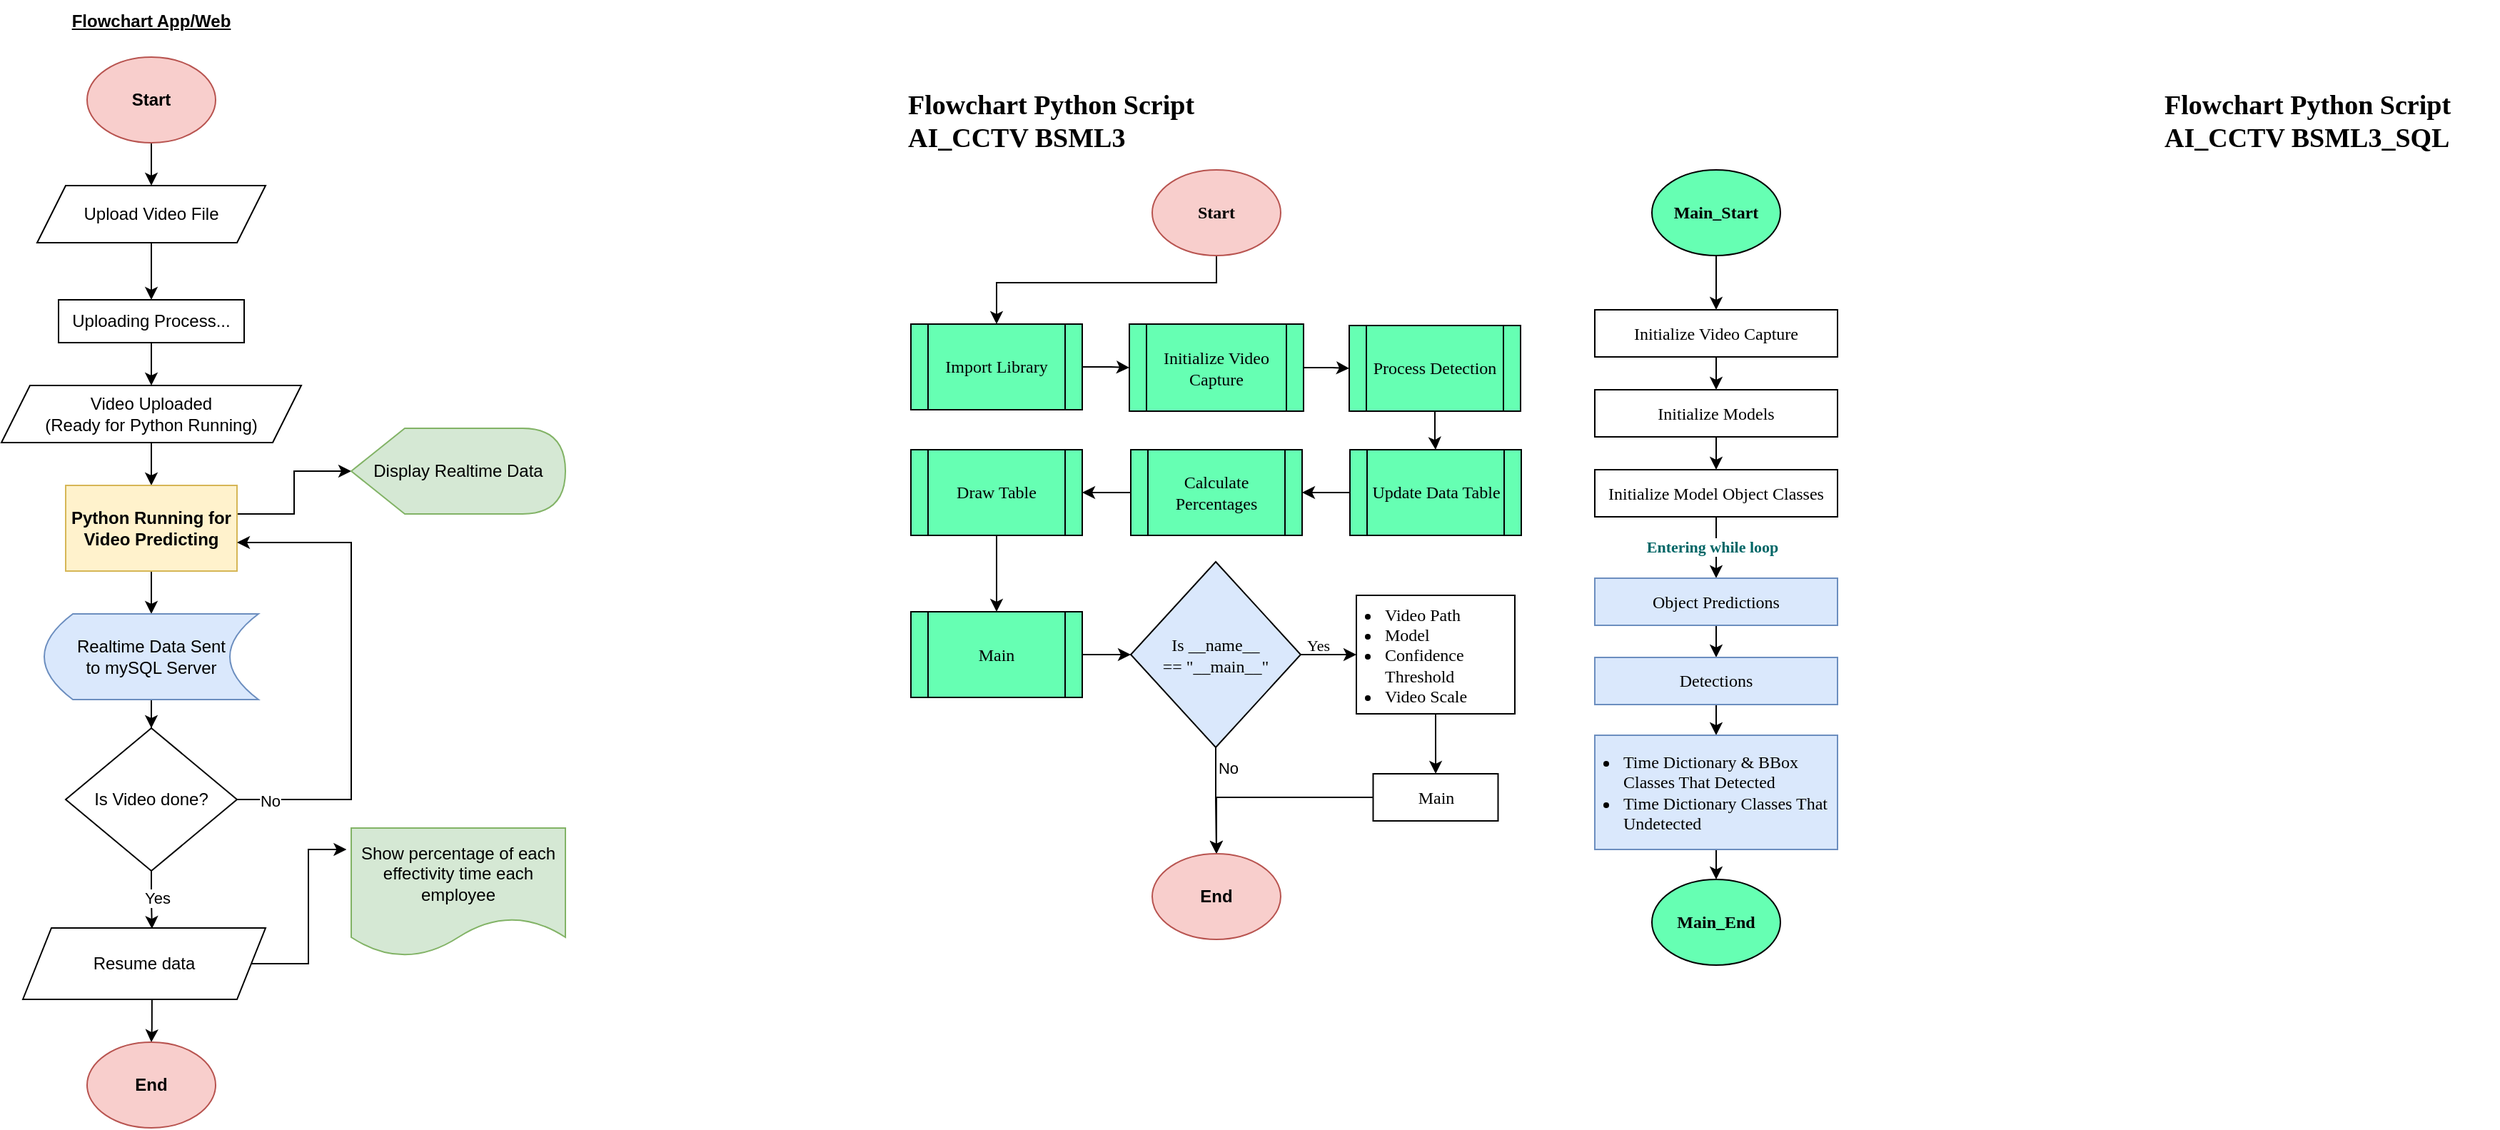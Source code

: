 <mxfile version="24.4.14" type="device">
  <diagram name="Page-1" id="1uPHbWjP7XGhoeDmrcKO">
    <mxGraphModel dx="2353" dy="1297" grid="0" gridSize="10" guides="1" tooltips="1" connect="1" arrows="1" fold="1" page="0" pageScale="1" pageWidth="850" pageHeight="1100" background="#ffffff" math="0" shadow="0">
      <root>
        <mxCell id="0" />
        <mxCell id="1" parent="0" />
        <mxCell id="lziRZW3VLnHY5NK0qnCb-4" value="" style="edgeStyle=orthogonalEdgeStyle;rounded=0;orthogonalLoop=1;jettySize=auto;html=1;labelBorderColor=none;fontColor=default;" parent="1" source="lziRZW3VLnHY5NK0qnCb-1" target="lziRZW3VLnHY5NK0qnCb-3" edge="1">
          <mxGeometry relative="1" as="geometry" />
        </mxCell>
        <mxCell id="lziRZW3VLnHY5NK0qnCb-1" value="Start" style="ellipse;whiteSpace=wrap;html=1;fontStyle=1;labelBorderColor=none;fillColor=#f8cecc;strokeColor=#b85450;" parent="1" vertex="1">
          <mxGeometry x="145" y="170" width="90" height="60" as="geometry" />
        </mxCell>
        <mxCell id="lziRZW3VLnHY5NK0qnCb-6" value="" style="edgeStyle=orthogonalEdgeStyle;rounded=0;orthogonalLoop=1;jettySize=auto;html=1;labelBorderColor=none;fontColor=default;" parent="1" source="lziRZW3VLnHY5NK0qnCb-3" target="lziRZW3VLnHY5NK0qnCb-5" edge="1">
          <mxGeometry relative="1" as="geometry" />
        </mxCell>
        <mxCell id="lziRZW3VLnHY5NK0qnCb-3" value="Upload Video File" style="shape=parallelogram;perimeter=parallelogramPerimeter;whiteSpace=wrap;html=1;fixedSize=1;labelBorderColor=none;fontColor=default;" parent="1" vertex="1">
          <mxGeometry x="110" y="260" width="160" height="40" as="geometry" />
        </mxCell>
        <mxCell id="lziRZW3VLnHY5NK0qnCb-8" value="" style="edgeStyle=orthogonalEdgeStyle;rounded=0;orthogonalLoop=1;jettySize=auto;html=1;labelBorderColor=none;fontColor=default;" parent="1" source="lziRZW3VLnHY5NK0qnCb-5" target="lziRZW3VLnHY5NK0qnCb-7" edge="1">
          <mxGeometry relative="1" as="geometry" />
        </mxCell>
        <mxCell id="lziRZW3VLnHY5NK0qnCb-5" value="Uploading Process..." style="rounded=0;whiteSpace=wrap;html=1;labelBorderColor=none;fontColor=default;" parent="1" vertex="1">
          <mxGeometry x="125" y="340" width="130" height="30" as="geometry" />
        </mxCell>
        <mxCell id="lziRZW3VLnHY5NK0qnCb-10" value="" style="edgeStyle=orthogonalEdgeStyle;rounded=0;orthogonalLoop=1;jettySize=auto;html=1;labelBorderColor=none;fontColor=default;" parent="1" source="lziRZW3VLnHY5NK0qnCb-7" target="lziRZW3VLnHY5NK0qnCb-9" edge="1">
          <mxGeometry relative="1" as="geometry" />
        </mxCell>
        <mxCell id="lziRZW3VLnHY5NK0qnCb-7" value="Video Uploaded&lt;br&gt;(Ready for Python Running)" style="shape=parallelogram;perimeter=parallelogramPerimeter;whiteSpace=wrap;html=1;fixedSize=1;labelBorderColor=none;fontColor=default;" parent="1" vertex="1">
          <mxGeometry x="85" y="400" width="210" height="40" as="geometry" />
        </mxCell>
        <mxCell id="lziRZW3VLnHY5NK0qnCb-28" value="" style="edgeStyle=orthogonalEdgeStyle;rounded=0;orthogonalLoop=1;jettySize=auto;html=1;" parent="1" source="lziRZW3VLnHY5NK0qnCb-9" target="lziRZW3VLnHY5NK0qnCb-26" edge="1">
          <mxGeometry relative="1" as="geometry" />
        </mxCell>
        <mxCell id="lziRZW3VLnHY5NK0qnCb-31" style="edgeStyle=orthogonalEdgeStyle;rounded=0;orthogonalLoop=1;jettySize=auto;html=1;" parent="1" source="lziRZW3VLnHY5NK0qnCb-9" target="lziRZW3VLnHY5NK0qnCb-30" edge="1">
          <mxGeometry relative="1" as="geometry">
            <Array as="points">
              <mxPoint x="290" y="490" />
              <mxPoint x="290" y="460" />
            </Array>
          </mxGeometry>
        </mxCell>
        <mxCell id="lziRZW3VLnHY5NK0qnCb-9" value="&lt;b&gt;Python Running for Video Predicting&lt;/b&gt;" style="rounded=0;whiteSpace=wrap;html=1;fillColor=#fff2cc;strokeColor=#d6b656;labelBorderColor=none;fontColor=default;" parent="1" vertex="1">
          <mxGeometry x="130" y="470" width="120" height="60" as="geometry" />
        </mxCell>
        <mxCell id="lziRZW3VLnHY5NK0qnCb-18" value="" style="edgeStyle=orthogonalEdgeStyle;rounded=0;orthogonalLoop=1;jettySize=auto;html=1;exitX=0.532;exitY=0.976;exitDx=0;exitDy=0;exitPerimeter=0;labelBorderColor=none;fontColor=default;" parent="1" source="lziRZW3VLnHY5NK0qnCb-13" target="lziRZW3VLnHY5NK0qnCb-17" edge="1">
          <mxGeometry relative="1" as="geometry" />
        </mxCell>
        <mxCell id="lziRZW3VLnHY5NK0qnCb-13" value="Resume data" style="shape=parallelogram;perimeter=parallelogramPerimeter;whiteSpace=wrap;html=1;fixedSize=1;labelBorderColor=none;fontColor=default;" parent="1" vertex="1">
          <mxGeometry x="100" y="780" width="170" height="50" as="geometry" />
        </mxCell>
        <mxCell id="lziRZW3VLnHY5NK0qnCb-14" value="Show percentage of each effectivity time each employee" style="shape=document;whiteSpace=wrap;html=1;boundedLbl=1;fillColor=#d5e8d4;strokeColor=#82b366;labelBorderColor=none;fontColor=default;" parent="1" vertex="1">
          <mxGeometry x="330" y="710" width="150" height="90" as="geometry" />
        </mxCell>
        <mxCell id="lziRZW3VLnHY5NK0qnCb-16" style="edgeStyle=orthogonalEdgeStyle;rounded=0;orthogonalLoop=1;jettySize=auto;html=1;entryX=-0.022;entryY=0.167;entryDx=0;entryDy=0;entryPerimeter=0;labelBorderColor=none;fontColor=default;" parent="1" source="lziRZW3VLnHY5NK0qnCb-13" target="lziRZW3VLnHY5NK0qnCb-14" edge="1">
          <mxGeometry relative="1" as="geometry" />
        </mxCell>
        <mxCell id="lziRZW3VLnHY5NK0qnCb-17" value="&lt;b&gt;End&lt;/b&gt;" style="ellipse;whiteSpace=wrap;html=1;labelBorderColor=none;fillColor=#f8cecc;strokeColor=#b85450;" parent="1" vertex="1">
          <mxGeometry x="145" y="860" width="90" height="60" as="geometry" />
        </mxCell>
        <mxCell id="lziRZW3VLnHY5NK0qnCb-23" style="edgeStyle=orthogonalEdgeStyle;rounded=0;orthogonalLoop=1;jettySize=auto;html=1;labelBorderColor=none;fontColor=default;" parent="1" source="lziRZW3VLnHY5NK0qnCb-19" edge="1">
          <mxGeometry relative="1" as="geometry">
            <mxPoint x="250" y="510" as="targetPoint" />
            <Array as="points">
              <mxPoint x="330" y="690" />
              <mxPoint x="330" y="510" />
              <mxPoint x="250" y="510" />
            </Array>
          </mxGeometry>
        </mxCell>
        <mxCell id="lziRZW3VLnHY5NK0qnCb-24" value="No" style="edgeLabel;html=1;align=center;verticalAlign=middle;resizable=0;points=[];labelBorderColor=none;fontColor=default;" parent="lziRZW3VLnHY5NK0qnCb-23" vertex="1" connectable="0">
          <mxGeometry x="-0.865" y="-1" relative="1" as="geometry">
            <mxPoint as="offset" />
          </mxGeometry>
        </mxCell>
        <mxCell id="lziRZW3VLnHY5NK0qnCb-19" value="Is Video done?" style="rhombus;whiteSpace=wrap;html=1;labelBorderColor=none;fontColor=default;" parent="1" vertex="1">
          <mxGeometry x="130" y="640" width="120" height="100" as="geometry" />
        </mxCell>
        <mxCell id="lziRZW3VLnHY5NK0qnCb-22" style="edgeStyle=orthogonalEdgeStyle;rounded=0;orthogonalLoop=1;jettySize=auto;html=1;entryX=0.532;entryY=0.012;entryDx=0;entryDy=0;entryPerimeter=0;labelBorderColor=none;fontColor=default;" parent="1" source="lziRZW3VLnHY5NK0qnCb-19" target="lziRZW3VLnHY5NK0qnCb-13" edge="1">
          <mxGeometry relative="1" as="geometry" />
        </mxCell>
        <mxCell id="lziRZW3VLnHY5NK0qnCb-25" value="Yes" style="edgeLabel;html=1;align=center;verticalAlign=middle;resizable=0;points=[];labelBorderColor=none;fontColor=default;" parent="lziRZW3VLnHY5NK0qnCb-22" vertex="1" connectable="0">
          <mxGeometry x="0.005" y="3" relative="1" as="geometry">
            <mxPoint y="-1" as="offset" />
          </mxGeometry>
        </mxCell>
        <mxCell id="lziRZW3VLnHY5NK0qnCb-29" value="" style="edgeStyle=orthogonalEdgeStyle;rounded=0;orthogonalLoop=1;jettySize=auto;html=1;" parent="1" source="lziRZW3VLnHY5NK0qnCb-26" target="lziRZW3VLnHY5NK0qnCb-19" edge="1">
          <mxGeometry relative="1" as="geometry" />
        </mxCell>
        <mxCell id="lziRZW3VLnHY5NK0qnCb-26" value="Realtime Data Sent&lt;div&gt;to mySQL Server&lt;/div&gt;" style="shape=dataStorage;whiteSpace=wrap;html=1;fixedSize=1;fillColor=#dae8fc;strokeColor=#6c8ebf;" parent="1" vertex="1">
          <mxGeometry x="115" y="560" width="150" height="60" as="geometry" />
        </mxCell>
        <mxCell id="lziRZW3VLnHY5NK0qnCb-30" value="Display Realtime Data" style="shape=display;whiteSpace=wrap;html=1;fillColor=#d5e8d4;strokeColor=#82b366;" parent="1" vertex="1">
          <mxGeometry x="330" y="430" width="150" height="60" as="geometry" />
        </mxCell>
        <mxCell id="4fWtG6Pbsw6B5I0u_5ej-32" style="edgeStyle=orthogonalEdgeStyle;rounded=0;orthogonalLoop=1;jettySize=auto;html=1;entryX=0.5;entryY=0;entryDx=0;entryDy=0;fontColor=default;labelBackgroundColor=none;" parent="1" source="4fWtG6Pbsw6B5I0u_5ej-1" target="4fWtG6Pbsw6B5I0u_5ej-9" edge="1">
          <mxGeometry relative="1" as="geometry">
            <Array as="points">
              <mxPoint x="936.5" y="328" />
              <mxPoint x="782.5" y="328" />
            </Array>
          </mxGeometry>
        </mxCell>
        <mxCell id="4fWtG6Pbsw6B5I0u_5ej-1" value="Start" style="ellipse;whiteSpace=wrap;html=1;fontStyle=1;labelBorderColor=none;fillColor=#f8cecc;strokeColor=#b85450;fontFamily=Dank Mono;fontColor=default;labelBackgroundColor=none;" parent="1" vertex="1">
          <mxGeometry x="891" y="249" width="90" height="60" as="geometry" />
        </mxCell>
        <mxCell id="4fWtG6Pbsw6B5I0u_5ej-2" value="&lt;b&gt;&lt;u&gt;Flowchart App/Web&lt;/u&gt;&lt;/b&gt;" style="text;html=1;align=center;verticalAlign=middle;whiteSpace=wrap;rounded=0;" parent="1" vertex="1">
          <mxGeometry x="115" y="130" width="150" height="30" as="geometry" />
        </mxCell>
        <mxCell id="4fWtG6Pbsw6B5I0u_5ej-3" value="&lt;b&gt;&lt;font face=&quot;Inconsolata&quot; style=&quot;font-size: 19px;&quot;&gt;Flowchart Python Script AI_CCTV BSML3&lt;/font&gt;&lt;/b&gt;" style="text;html=1;align=left;verticalAlign=middle;whiteSpace=wrap;rounded=0;fontColor=default;labelBackgroundColor=none;" parent="1" vertex="1">
          <mxGeometry x="718" y="200" width="236" height="30" as="geometry" />
        </mxCell>
        <mxCell id="4fWtG6Pbsw6B5I0u_5ej-33" value="" style="edgeStyle=orthogonalEdgeStyle;rounded=0;orthogonalLoop=1;jettySize=auto;html=1;fontColor=default;labelBackgroundColor=none;" parent="1" source="4fWtG6Pbsw6B5I0u_5ej-9" target="4fWtG6Pbsw6B5I0u_5ej-10" edge="1">
          <mxGeometry relative="1" as="geometry" />
        </mxCell>
        <mxCell id="4fWtG6Pbsw6B5I0u_5ej-9" value="Import Library" style="shape=process;whiteSpace=wrap;html=1;backgroundOutline=1;fontFamily=Dank Mono;fillColor=#66FFB3;strokeColor=#000000;fontColor=default;labelBackgroundColor=none;" parent="1" vertex="1">
          <mxGeometry x="722" y="357" width="120" height="60" as="geometry" />
        </mxCell>
        <mxCell id="4fWtG6Pbsw6B5I0u_5ej-36" style="edgeStyle=orthogonalEdgeStyle;rounded=0;orthogonalLoop=1;jettySize=auto;html=1;entryX=0;entryY=0.5;entryDx=0;entryDy=0;fontColor=default;labelBackgroundColor=none;" parent="1" source="4fWtG6Pbsw6B5I0u_5ej-10" target="4fWtG6Pbsw6B5I0u_5ej-11" edge="1">
          <mxGeometry relative="1" as="geometry" />
        </mxCell>
        <mxCell id="4fWtG6Pbsw6B5I0u_5ej-10" value="Initialize Video Capture" style="shape=process;whiteSpace=wrap;html=1;backgroundOutline=1;fontFamily=Dank Mono;fillColor=#66FFB3;strokeColor=#000000;fontColor=default;labelBackgroundColor=none;" parent="1" vertex="1">
          <mxGeometry x="875" y="357" width="122" height="61" as="geometry" />
        </mxCell>
        <mxCell id="4fWtG6Pbsw6B5I0u_5ej-37" value="" style="edgeStyle=orthogonalEdgeStyle;rounded=0;orthogonalLoop=1;jettySize=auto;html=1;fontColor=default;labelBackgroundColor=none;" parent="1" source="4fWtG6Pbsw6B5I0u_5ej-11" target="4fWtG6Pbsw6B5I0u_5ej-12" edge="1">
          <mxGeometry relative="1" as="geometry" />
        </mxCell>
        <mxCell id="4fWtG6Pbsw6B5I0u_5ej-11" value="Process Detection" style="shape=process;whiteSpace=wrap;html=1;backgroundOutline=1;fontFamily=Dank Mono;fillColor=#66FFB3;strokeColor=#000000;fontColor=default;labelBackgroundColor=none;" parent="1" vertex="1">
          <mxGeometry x="1029" y="358" width="120" height="60" as="geometry" />
        </mxCell>
        <mxCell id="4fWtG6Pbsw6B5I0u_5ej-39" value="" style="edgeStyle=orthogonalEdgeStyle;rounded=0;orthogonalLoop=1;jettySize=auto;html=1;fontColor=default;labelBackgroundColor=none;" parent="1" source="4fWtG6Pbsw6B5I0u_5ej-12" target="4fWtG6Pbsw6B5I0u_5ej-13" edge="1">
          <mxGeometry relative="1" as="geometry" />
        </mxCell>
        <mxCell id="4fWtG6Pbsw6B5I0u_5ej-12" value="Update Data Table" style="shape=process;whiteSpace=wrap;html=1;backgroundOutline=1;fontFamily=Dank Mono;fillColor=#66FFB3;strokeColor=#000000;fontColor=default;labelBackgroundColor=none;" parent="1" vertex="1">
          <mxGeometry x="1029.5" y="445" width="120" height="60" as="geometry" />
        </mxCell>
        <mxCell id="4fWtG6Pbsw6B5I0u_5ej-40" value="" style="edgeStyle=orthogonalEdgeStyle;rounded=0;orthogonalLoop=1;jettySize=auto;html=1;fontColor=default;labelBackgroundColor=none;" parent="1" source="4fWtG6Pbsw6B5I0u_5ej-13" target="4fWtG6Pbsw6B5I0u_5ej-14" edge="1">
          <mxGeometry relative="1" as="geometry" />
        </mxCell>
        <mxCell id="4fWtG6Pbsw6B5I0u_5ej-13" value="Calculate Percentages" style="shape=process;whiteSpace=wrap;html=1;backgroundOutline=1;fontFamily=Dank Mono;fillColor=#66FFB3;strokeColor=#000000;fontColor=default;labelBackgroundColor=none;" parent="1" vertex="1">
          <mxGeometry x="876" y="445" width="120" height="60" as="geometry" />
        </mxCell>
        <mxCell id="4fWtG6Pbsw6B5I0u_5ej-43" value="" style="edgeStyle=orthogonalEdgeStyle;rounded=0;orthogonalLoop=1;jettySize=auto;html=1;fontColor=default;labelBackgroundColor=none;" parent="1" source="4fWtG6Pbsw6B5I0u_5ej-14" target="4fWtG6Pbsw6B5I0u_5ej-15" edge="1">
          <mxGeometry relative="1" as="geometry" />
        </mxCell>
        <mxCell id="4fWtG6Pbsw6B5I0u_5ej-14" value="Draw Table" style="shape=process;whiteSpace=wrap;html=1;backgroundOutline=1;fontFamily=Dank Mono;fillColor=#66FFB3;strokeColor=#000000;fontColor=default;labelBackgroundColor=none;" parent="1" vertex="1">
          <mxGeometry x="722" y="445" width="120" height="60" as="geometry" />
        </mxCell>
        <mxCell id="4fWtG6Pbsw6B5I0u_5ej-44" style="edgeStyle=orthogonalEdgeStyle;rounded=0;orthogonalLoop=1;jettySize=auto;html=1;entryX=0;entryY=0.5;entryDx=0;entryDy=0;fontColor=default;labelBackgroundColor=none;" parent="1" source="4fWtG6Pbsw6B5I0u_5ej-15" target="4fWtG6Pbsw6B5I0u_5ej-16" edge="1">
          <mxGeometry relative="1" as="geometry" />
        </mxCell>
        <mxCell id="4fWtG6Pbsw6B5I0u_5ej-15" value="Main" style="shape=process;whiteSpace=wrap;html=1;backgroundOutline=1;fontFamily=Dank Mono;fillColor=#66FFB3;strokeColor=#000000;fontColor=default;labelBackgroundColor=none;" parent="1" vertex="1">
          <mxGeometry x="722" y="558.5" width="120" height="60" as="geometry" />
        </mxCell>
        <mxCell id="4fWtG6Pbsw6B5I0u_5ej-23" value="" style="edgeStyle=orthogonalEdgeStyle;rounded=0;orthogonalLoop=1;jettySize=auto;html=1;fontColor=default;labelBackgroundColor=none;" parent="1" source="4fWtG6Pbsw6B5I0u_5ej-16" target="4fWtG6Pbsw6B5I0u_5ej-22" edge="1">
          <mxGeometry relative="1" as="geometry" />
        </mxCell>
        <mxCell id="4fWtG6Pbsw6B5I0u_5ej-24" value="Yes" style="edgeLabel;html=1;align=center;verticalAlign=middle;resizable=0;points=[];fontFamily=Dank Mono;fontColor=default;labelBackgroundColor=none;" parent="4fWtG6Pbsw6B5I0u_5ej-23" vertex="1" connectable="0">
          <mxGeometry x="-0.3" y="3" relative="1" as="geometry">
            <mxPoint x="-3" y="-4" as="offset" />
          </mxGeometry>
        </mxCell>
        <mxCell id="4fWtG6Pbsw6B5I0u_5ej-47" value="" style="edgeStyle=orthogonalEdgeStyle;rounded=0;orthogonalLoop=1;jettySize=auto;html=1;fontColor=default;labelBackgroundColor=none;" parent="1" source="4fWtG6Pbsw6B5I0u_5ej-16" target="4fWtG6Pbsw6B5I0u_5ej-27" edge="1">
          <mxGeometry relative="1" as="geometry" />
        </mxCell>
        <mxCell id="4fWtG6Pbsw6B5I0u_5ej-49" value="No" style="edgeLabel;html=1;align=center;verticalAlign=middle;resizable=0;points=[];fontColor=default;labelBackgroundColor=none;" parent="4fWtG6Pbsw6B5I0u_5ej-47" vertex="1" connectable="0">
          <mxGeometry x="-0.607" y="-2" relative="1" as="geometry">
            <mxPoint x="10" as="offset" />
          </mxGeometry>
        </mxCell>
        <mxCell id="4fWtG6Pbsw6B5I0u_5ej-16" value="Is __name__&lt;div&gt;== &quot;__main__&quot;&lt;/div&gt;" style="rhombus;whiteSpace=wrap;html=1;fontFamily=Dank Mono;fillColor=#dae8fc;strokeColor=#000000;fontColor=default;labelBackgroundColor=none;" parent="1" vertex="1">
          <mxGeometry x="876" y="523.5" width="119" height="130" as="geometry" />
        </mxCell>
        <mxCell id="4fWtG6Pbsw6B5I0u_5ej-46" value="" style="edgeStyle=orthogonalEdgeStyle;rounded=0;orthogonalLoop=1;jettySize=auto;html=1;fontColor=default;labelBackgroundColor=none;" parent="1" source="4fWtG6Pbsw6B5I0u_5ej-22" target="4fWtG6Pbsw6B5I0u_5ej-25" edge="1">
          <mxGeometry relative="1" as="geometry" />
        </mxCell>
        <mxCell id="4fWtG6Pbsw6B5I0u_5ej-22" value="&lt;ul style=&quot;padding-left: 18px; margin-right: 2px; margin-top: 12px; font-size: 12px;&quot;&gt;&lt;li style=&quot;font-size: 12px;&quot;&gt;Video Path&lt;/li&gt;&lt;li style=&quot;font-size: 12px;&quot;&gt;Model&lt;/li&gt;&lt;li style=&quot;font-size: 12px;&quot;&gt;Confidence Threshold&lt;/li&gt;&lt;li style=&quot;font-size: 12px;&quot;&gt;Video Scale&lt;/li&gt;&lt;/ul&gt;" style="shape=rectangle;whiteSpace=wrap;html=1;backgroundOutline=1;align=left;spacing=2;fontFamily=Dank Mono;fontSize=12;fontColor=default;labelBackgroundColor=none;" parent="1" vertex="1">
          <mxGeometry x="1034" y="547" width="111" height="83" as="geometry" />
        </mxCell>
        <mxCell id="4fWtG6Pbsw6B5I0u_5ej-48" style="edgeStyle=orthogonalEdgeStyle;rounded=0;orthogonalLoop=1;jettySize=auto;html=1;entryX=0.5;entryY=0;entryDx=0;entryDy=0;fontColor=default;labelBackgroundColor=none;" parent="1" source="4fWtG6Pbsw6B5I0u_5ej-25" target="4fWtG6Pbsw6B5I0u_5ej-27" edge="1">
          <mxGeometry relative="1" as="geometry" />
        </mxCell>
        <mxCell id="4fWtG6Pbsw6B5I0u_5ej-25" value="Main" style="shape=rectangle;whiteSpace=wrap;html=1;backgroundOutline=1;fontFamily=Dank Mono;fontColor=default;labelBackgroundColor=none;" parent="1" vertex="1">
          <mxGeometry x="1045.75" y="672" width="87.5" height="33" as="geometry" />
        </mxCell>
        <mxCell id="4fWtG6Pbsw6B5I0u_5ej-27" value="&lt;b&gt;End&lt;/b&gt;" style="ellipse;whiteSpace=wrap;html=1;labelBorderColor=none;fillColor=#f8cecc;strokeColor=#b85450;fontColor=default;labelBackgroundColor=none;" parent="1" vertex="1">
          <mxGeometry x="891" y="728" width="90" height="60" as="geometry" />
        </mxCell>
        <mxCell id="4fWtG6Pbsw6B5I0u_5ej-55" value="" style="edgeStyle=orthogonalEdgeStyle;rounded=0;orthogonalLoop=1;jettySize=auto;html=1;" parent="1" source="4fWtG6Pbsw6B5I0u_5ej-53" target="4fWtG6Pbsw6B5I0u_5ej-54" edge="1">
          <mxGeometry relative="1" as="geometry" />
        </mxCell>
        <mxCell id="4fWtG6Pbsw6B5I0u_5ej-53" value="Main_Start" style="ellipse;whiteSpace=wrap;html=1;fontStyle=1;labelBorderColor=none;fillColor=#66FFB3;strokeColor=#000000;fontFamily=Dank Mono;fontColor=default;labelBackgroundColor=none;" parent="1" vertex="1">
          <mxGeometry x="1241" y="249" width="90" height="60" as="geometry" />
        </mxCell>
        <mxCell id="4fWtG6Pbsw6B5I0u_5ej-60" style="edgeStyle=orthogonalEdgeStyle;rounded=0;orthogonalLoop=1;jettySize=auto;html=1;entryX=0.5;entryY=0;entryDx=0;entryDy=0;" parent="1" source="4fWtG6Pbsw6B5I0u_5ej-54" target="4fWtG6Pbsw6B5I0u_5ej-56" edge="1">
          <mxGeometry relative="1" as="geometry" />
        </mxCell>
        <mxCell id="4fWtG6Pbsw6B5I0u_5ej-54" value="Initialize Video Capture" style="shape=rectangle;whiteSpace=wrap;html=1;backgroundOutline=1;fontFamily=Dank Mono;fontColor=default;labelBackgroundColor=none;" parent="1" vertex="1">
          <mxGeometry x="1201" y="347" width="170" height="33" as="geometry" />
        </mxCell>
        <mxCell id="4fWtG6Pbsw6B5I0u_5ej-61" value="" style="edgeStyle=orthogonalEdgeStyle;rounded=0;orthogonalLoop=1;jettySize=auto;html=1;" parent="1" source="4fWtG6Pbsw6B5I0u_5ej-56" target="4fWtG6Pbsw6B5I0u_5ej-57" edge="1">
          <mxGeometry relative="1" as="geometry" />
        </mxCell>
        <mxCell id="4fWtG6Pbsw6B5I0u_5ej-56" value="Initialize Models" style="shape=rectangle;whiteSpace=wrap;html=1;backgroundOutline=1;fontFamily=Dank Mono;fontColor=default;labelBackgroundColor=none;" parent="1" vertex="1">
          <mxGeometry x="1201" y="403" width="170" height="33" as="geometry" />
        </mxCell>
        <mxCell id="4fWtG6Pbsw6B5I0u_5ej-65" style="edgeStyle=orthogonalEdgeStyle;rounded=0;orthogonalLoop=1;jettySize=auto;html=1;" parent="1" source="4fWtG6Pbsw6B5I0u_5ej-57" target="4fWtG6Pbsw6B5I0u_5ej-62" edge="1">
          <mxGeometry relative="1" as="geometry" />
        </mxCell>
        <mxCell id="4fWtG6Pbsw6B5I0u_5ej-66" value="&lt;font face=&quot;Fira Code&quot;&gt;Entering while loop&lt;/font&gt;" style="edgeLabel;html=1;align=center;verticalAlign=middle;resizable=0;points=[];fontStyle=1;fontColor=#006666;" parent="4fWtG6Pbsw6B5I0u_5ej-65" vertex="1" connectable="0">
          <mxGeometry x="-0.057" y="-3" relative="1" as="geometry">
            <mxPoint as="offset" />
          </mxGeometry>
        </mxCell>
        <mxCell id="4fWtG6Pbsw6B5I0u_5ej-57" value="Initialize Model Object Classes" style="shape=rectangle;whiteSpace=wrap;html=1;backgroundOutline=1;fontFamily=Dank Mono;fontColor=default;labelBackgroundColor=none;" parent="1" vertex="1">
          <mxGeometry x="1201" y="459" width="170" height="33" as="geometry" />
        </mxCell>
        <mxCell id="4fWtG6Pbsw6B5I0u_5ej-67" style="edgeStyle=orthogonalEdgeStyle;rounded=0;orthogonalLoop=1;jettySize=auto;html=1;entryX=0.5;entryY=0;entryDx=0;entryDy=0;" parent="1" source="4fWtG6Pbsw6B5I0u_5ej-62" target="4fWtG6Pbsw6B5I0u_5ej-63" edge="1">
          <mxGeometry relative="1" as="geometry" />
        </mxCell>
        <mxCell id="4fWtG6Pbsw6B5I0u_5ej-62" value="Object Predictions" style="shape=rectangle;whiteSpace=wrap;html=1;backgroundOutline=1;fontFamily=Dank Mono;labelBackgroundColor=none;fillColor=#dae8fc;strokeColor=#6c8ebf;" parent="1" vertex="1">
          <mxGeometry x="1201" y="535" width="170" height="33" as="geometry" />
        </mxCell>
        <mxCell id="4fWtG6Pbsw6B5I0u_5ej-73" value="" style="edgeStyle=orthogonalEdgeStyle;rounded=0;orthogonalLoop=1;jettySize=auto;html=1;" parent="1" source="4fWtG6Pbsw6B5I0u_5ej-63" target="4fWtG6Pbsw6B5I0u_5ej-68" edge="1">
          <mxGeometry relative="1" as="geometry" />
        </mxCell>
        <mxCell id="4fWtG6Pbsw6B5I0u_5ej-63" value="Detections" style="shape=rectangle;whiteSpace=wrap;html=1;backgroundOutline=1;fontFamily=Dank Mono;labelBackgroundColor=none;fillColor=#dae8fc;strokeColor=#6c8ebf;" parent="1" vertex="1">
          <mxGeometry x="1201" y="590.5" width="170" height="33" as="geometry" />
        </mxCell>
        <mxCell id="4fWtG6Pbsw6B5I0u_5ej-74" value="" style="edgeStyle=orthogonalEdgeStyle;rounded=0;orthogonalLoop=1;jettySize=auto;html=1;" parent="1" source="4fWtG6Pbsw6B5I0u_5ej-68" target="4fWtG6Pbsw6B5I0u_5ej-72" edge="1">
          <mxGeometry relative="1" as="geometry" />
        </mxCell>
        <mxCell id="4fWtG6Pbsw6B5I0u_5ej-68" value="&lt;ul style=&quot;padding-left: 18px; margin-left: 0px;&quot;&gt;&lt;li style=&quot;&quot;&gt;Time Dictionary &amp;amp; BBox Classes That Detected&lt;/li&gt;&lt;li style=&quot;&quot;&gt;Time Dictionary Classes That Undetected&lt;/li&gt;&lt;/ul&gt;" style="shape=rectangle;whiteSpace=wrap;html=1;backgroundOutline=1;fontFamily=Dank Mono;labelBackgroundColor=none;align=left;fillColor=#dae8fc;strokeColor=#6c8ebf;" parent="1" vertex="1">
          <mxGeometry x="1201" y="645" width="170" height="80" as="geometry" />
        </mxCell>
        <mxCell id="4fWtG6Pbsw6B5I0u_5ej-72" value="Main_End" style="ellipse;whiteSpace=wrap;html=1;fontStyle=1;labelBorderColor=none;fillColor=#66FFB3;strokeColor=#000000;fontFamily=Dank Mono;fontColor=default;labelBackgroundColor=none;" parent="1" vertex="1">
          <mxGeometry x="1241" y="746" width="90" height="60" as="geometry" />
        </mxCell>
        <mxCell id="zRZZYNPsBlZk8i2Yu4kW-1" value="&lt;b&gt;&lt;font face=&quot;Inconsolata&quot; style=&quot;font-size: 19px;&quot;&gt;Flowchart Python Script AI_CCTV BSML3_SQL&lt;/font&gt;&lt;/b&gt;" style="text;html=1;align=left;verticalAlign=middle;whiteSpace=wrap;rounded=0;fontColor=default;labelBackgroundColor=none;" parent="1" vertex="1">
          <mxGeometry x="1598" y="200" width="236" height="30" as="geometry" />
        </mxCell>
      </root>
    </mxGraphModel>
  </diagram>
</mxfile>
